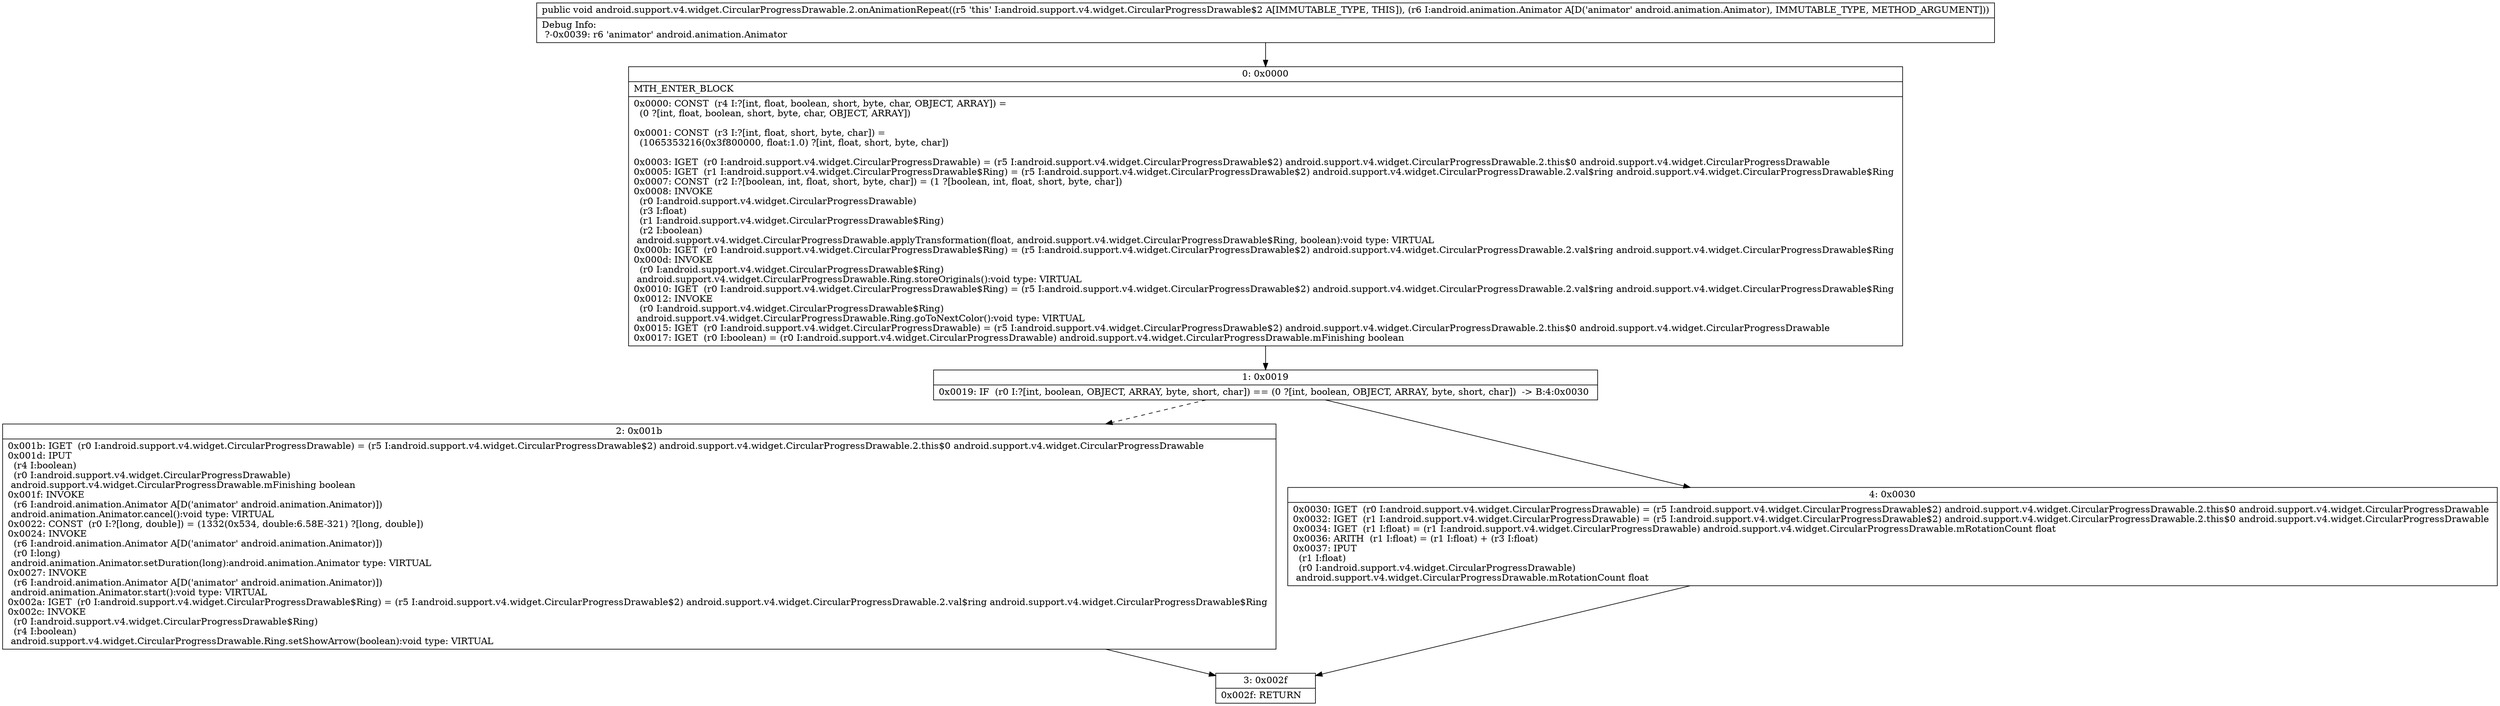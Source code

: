 digraph "CFG forandroid.support.v4.widget.CircularProgressDrawable.2.onAnimationRepeat(Landroid\/animation\/Animator;)V" {
Node_0 [shape=record,label="{0\:\ 0x0000|MTH_ENTER_BLOCK\l|0x0000: CONST  (r4 I:?[int, float, boolean, short, byte, char, OBJECT, ARRAY]) = \l  (0 ?[int, float, boolean, short, byte, char, OBJECT, ARRAY])\l \l0x0001: CONST  (r3 I:?[int, float, short, byte, char]) = \l  (1065353216(0x3f800000, float:1.0) ?[int, float, short, byte, char])\l \l0x0003: IGET  (r0 I:android.support.v4.widget.CircularProgressDrawable) = (r5 I:android.support.v4.widget.CircularProgressDrawable$2) android.support.v4.widget.CircularProgressDrawable.2.this$0 android.support.v4.widget.CircularProgressDrawable \l0x0005: IGET  (r1 I:android.support.v4.widget.CircularProgressDrawable$Ring) = (r5 I:android.support.v4.widget.CircularProgressDrawable$2) android.support.v4.widget.CircularProgressDrawable.2.val$ring android.support.v4.widget.CircularProgressDrawable$Ring \l0x0007: CONST  (r2 I:?[boolean, int, float, short, byte, char]) = (1 ?[boolean, int, float, short, byte, char]) \l0x0008: INVOKE  \l  (r0 I:android.support.v4.widget.CircularProgressDrawable)\l  (r3 I:float)\l  (r1 I:android.support.v4.widget.CircularProgressDrawable$Ring)\l  (r2 I:boolean)\l android.support.v4.widget.CircularProgressDrawable.applyTransformation(float, android.support.v4.widget.CircularProgressDrawable$Ring, boolean):void type: VIRTUAL \l0x000b: IGET  (r0 I:android.support.v4.widget.CircularProgressDrawable$Ring) = (r5 I:android.support.v4.widget.CircularProgressDrawable$2) android.support.v4.widget.CircularProgressDrawable.2.val$ring android.support.v4.widget.CircularProgressDrawable$Ring \l0x000d: INVOKE  \l  (r0 I:android.support.v4.widget.CircularProgressDrawable$Ring)\l android.support.v4.widget.CircularProgressDrawable.Ring.storeOriginals():void type: VIRTUAL \l0x0010: IGET  (r0 I:android.support.v4.widget.CircularProgressDrawable$Ring) = (r5 I:android.support.v4.widget.CircularProgressDrawable$2) android.support.v4.widget.CircularProgressDrawable.2.val$ring android.support.v4.widget.CircularProgressDrawable$Ring \l0x0012: INVOKE  \l  (r0 I:android.support.v4.widget.CircularProgressDrawable$Ring)\l android.support.v4.widget.CircularProgressDrawable.Ring.goToNextColor():void type: VIRTUAL \l0x0015: IGET  (r0 I:android.support.v4.widget.CircularProgressDrawable) = (r5 I:android.support.v4.widget.CircularProgressDrawable$2) android.support.v4.widget.CircularProgressDrawable.2.this$0 android.support.v4.widget.CircularProgressDrawable \l0x0017: IGET  (r0 I:boolean) = (r0 I:android.support.v4.widget.CircularProgressDrawable) android.support.v4.widget.CircularProgressDrawable.mFinishing boolean \l}"];
Node_1 [shape=record,label="{1\:\ 0x0019|0x0019: IF  (r0 I:?[int, boolean, OBJECT, ARRAY, byte, short, char]) == (0 ?[int, boolean, OBJECT, ARRAY, byte, short, char])  \-\> B:4:0x0030 \l}"];
Node_2 [shape=record,label="{2\:\ 0x001b|0x001b: IGET  (r0 I:android.support.v4.widget.CircularProgressDrawable) = (r5 I:android.support.v4.widget.CircularProgressDrawable$2) android.support.v4.widget.CircularProgressDrawable.2.this$0 android.support.v4.widget.CircularProgressDrawable \l0x001d: IPUT  \l  (r4 I:boolean)\l  (r0 I:android.support.v4.widget.CircularProgressDrawable)\l android.support.v4.widget.CircularProgressDrawable.mFinishing boolean \l0x001f: INVOKE  \l  (r6 I:android.animation.Animator A[D('animator' android.animation.Animator)])\l android.animation.Animator.cancel():void type: VIRTUAL \l0x0022: CONST  (r0 I:?[long, double]) = (1332(0x534, double:6.58E\-321) ?[long, double]) \l0x0024: INVOKE  \l  (r6 I:android.animation.Animator A[D('animator' android.animation.Animator)])\l  (r0 I:long)\l android.animation.Animator.setDuration(long):android.animation.Animator type: VIRTUAL \l0x0027: INVOKE  \l  (r6 I:android.animation.Animator A[D('animator' android.animation.Animator)])\l android.animation.Animator.start():void type: VIRTUAL \l0x002a: IGET  (r0 I:android.support.v4.widget.CircularProgressDrawable$Ring) = (r5 I:android.support.v4.widget.CircularProgressDrawable$2) android.support.v4.widget.CircularProgressDrawable.2.val$ring android.support.v4.widget.CircularProgressDrawable$Ring \l0x002c: INVOKE  \l  (r0 I:android.support.v4.widget.CircularProgressDrawable$Ring)\l  (r4 I:boolean)\l android.support.v4.widget.CircularProgressDrawable.Ring.setShowArrow(boolean):void type: VIRTUAL \l}"];
Node_3 [shape=record,label="{3\:\ 0x002f|0x002f: RETURN   \l}"];
Node_4 [shape=record,label="{4\:\ 0x0030|0x0030: IGET  (r0 I:android.support.v4.widget.CircularProgressDrawable) = (r5 I:android.support.v4.widget.CircularProgressDrawable$2) android.support.v4.widget.CircularProgressDrawable.2.this$0 android.support.v4.widget.CircularProgressDrawable \l0x0032: IGET  (r1 I:android.support.v4.widget.CircularProgressDrawable) = (r5 I:android.support.v4.widget.CircularProgressDrawable$2) android.support.v4.widget.CircularProgressDrawable.2.this$0 android.support.v4.widget.CircularProgressDrawable \l0x0034: IGET  (r1 I:float) = (r1 I:android.support.v4.widget.CircularProgressDrawable) android.support.v4.widget.CircularProgressDrawable.mRotationCount float \l0x0036: ARITH  (r1 I:float) = (r1 I:float) + (r3 I:float) \l0x0037: IPUT  \l  (r1 I:float)\l  (r0 I:android.support.v4.widget.CircularProgressDrawable)\l android.support.v4.widget.CircularProgressDrawable.mRotationCount float \l}"];
MethodNode[shape=record,label="{public void android.support.v4.widget.CircularProgressDrawable.2.onAnimationRepeat((r5 'this' I:android.support.v4.widget.CircularProgressDrawable$2 A[IMMUTABLE_TYPE, THIS]), (r6 I:android.animation.Animator A[D('animator' android.animation.Animator), IMMUTABLE_TYPE, METHOD_ARGUMENT]))  | Debug Info:\l  ?\-0x0039: r6 'animator' android.animation.Animator\l}"];
MethodNode -> Node_0;
Node_0 -> Node_1;
Node_1 -> Node_2[style=dashed];
Node_1 -> Node_4;
Node_2 -> Node_3;
Node_4 -> Node_3;
}

